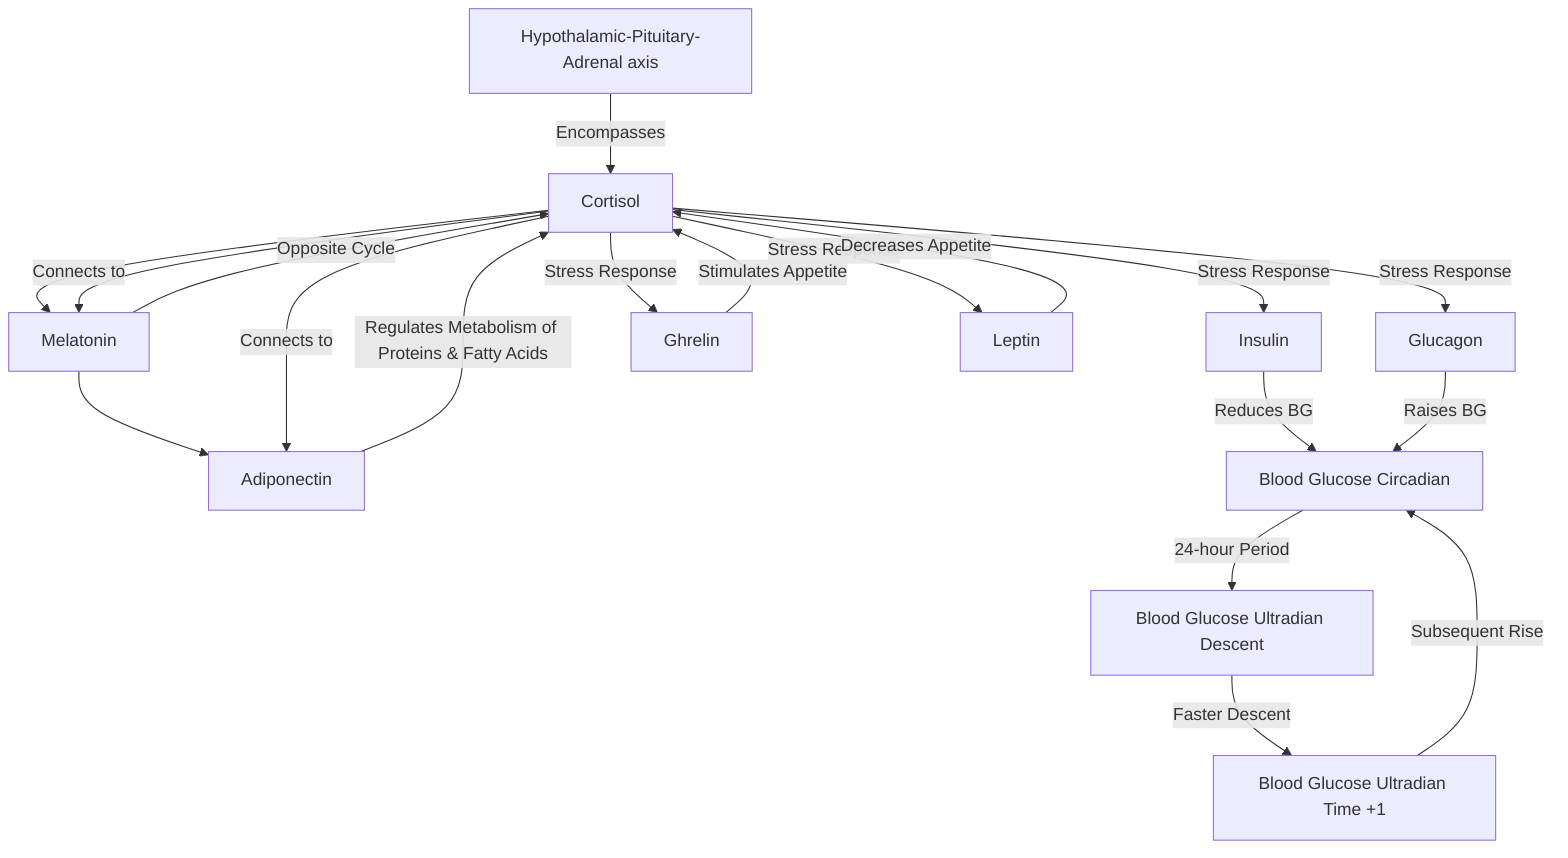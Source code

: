 graph TB
  HPA["Hypothalamic-Pituitary-Adrenal axis"] -- "Encompasses" 
    --> C["Cortisol"]
    --> M["Melatonin"]
    --> A["Adiponectin"]
  C -- "Connects to" --> M["Melatonin"]
  C -- "Connects to" --> A["Adiponectin"]
  M -- "Opposite Cycle" --> C
  A -- "Regulates Metabolism of Proteins & Fatty Acids" --> C
  C -- "Stress Response" --> Insulin["Insulin"]
  C -- "Stress Response" --> Glucagon["Glucagon"]
  Insulin -- "Reduces BG" --> BGcirc["Blood Glucose Circadian"]
  Glucagon -- "Raises BG" --> BGcirc
  BGcirc -- "24-hour Period" --> BGultds["Blood Glucose Ultradian Descent"]
  BGultds -- "Faster Descent" --> BGultt1["Blood Glucose Ultradian Time +1"]
  BGultt1 -- "Subsequent Rise" --> BGcirc
  C -- "Stress Response" --> Ghrelin["Ghrelin"]
  C -- "Stress Response" --> Leptin["Leptin"]
  Ghrelin -- "Stimulates Appetite" --> C
  Leptin -- "Decreases Appetite" --> C